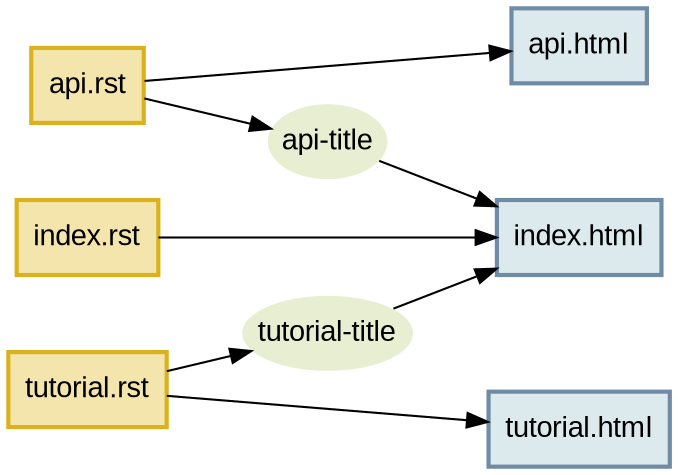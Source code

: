 digraph {
graph [rankdir=LR];
node [fontname=Arial shape=rect penwidth=2 color="#DAB21D"
      style=filled fillcolor="#F4E5AD"]
{rank=same
"api.rst"
"index.rst"
"tutorial.rst"
}
node [shape=rect penwidth=2 color="#708BA6"
      style=filled fillcolor="#DCE9ED"]
{rank=same
"api.html"
"index.html"
"tutorial.html"
}
node [shape=oval penwidth=0 style=filled fillcolor="#E8EED2"
      margin="0.05,0"]
"api-title" -> "index.html"
"api.rst" -> "api-title"
"api.rst" -> "api.html"
"index.rst" -> "index.html"
"tutorial-title" -> "index.html"
"tutorial.rst" -> "tutorial-title"
"tutorial.rst" -> "tutorial.html"
}